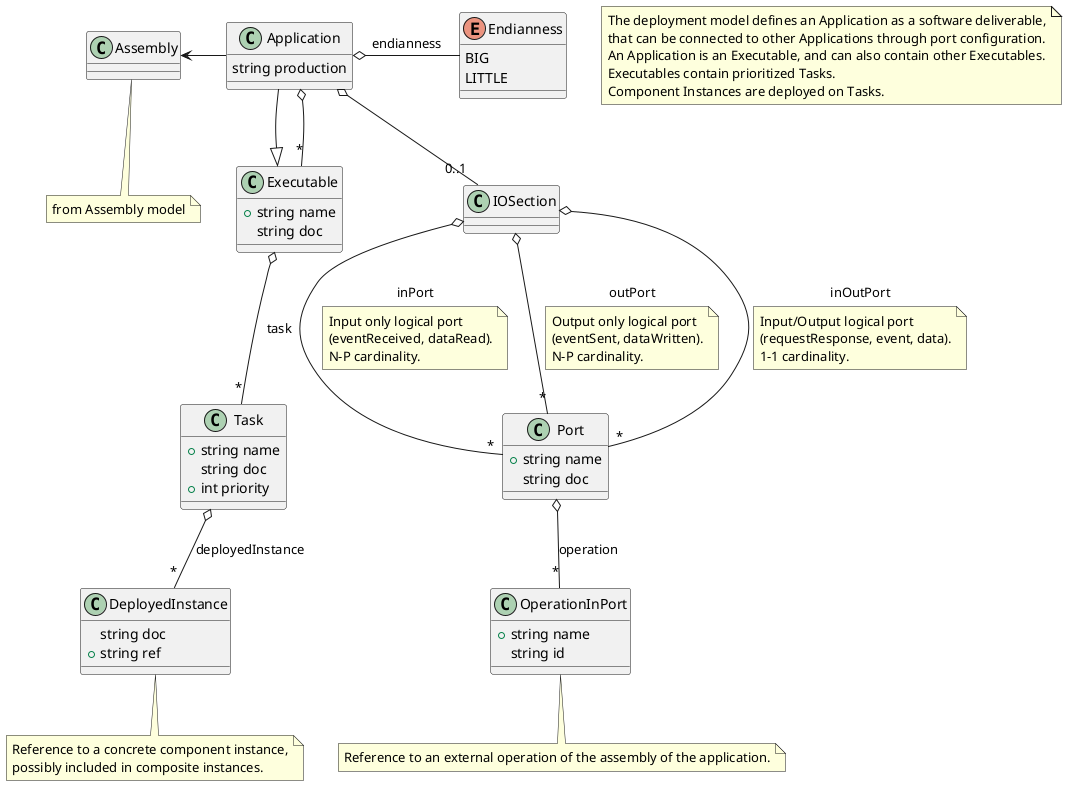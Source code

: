 @startuml Deployment

note as title_note
  The deployment model defines an Application as a software deliverable,
  that can be connected to other Applications through port configuration.
  An Application is an Executable, and can also contain other Executables.
  Executables contain prioritized Tasks.
  Component Instances are deployed on Tasks.
end note

enum Endianness {
	BIG
	LITTLE
}

class Task {
	+string name
	string doc
	+int priority
}

Task o-- "*" DeployedInstance : deployedInstance

class DeployedInstance {
	string doc
	+string ref
}
note bottom: Reference to a concrete component instance,\npossibly included in composite instances.

class Executable {
	+string name
	string doc
}
Executable o-- "*" Task : task

class Application {
	string production
}
Application --|> Executable
Application o-- "*" Executable
Application o-- "0..1" IOSection
Application -left-> Assembly
note bottom: from Assembly model

Application o-right- Endianness : endianness




class Port {
	+string name
	string doc
}

Port o-- "*" OperationInPort : operation


class OperationInPort {
	+string name
	string id
}
note bottom: Reference to an external operation of the assembly of the application.

IOSection o-- "*" Port : inPort
note on link: Input only logical port\n(eventReceived, dataRead).\nN-P cardinality.

IOSection o-- "*" Port : outPort
note on link: Output only logical port\n(eventSent, dataWritten).\nN-P cardinality.

IOSection o-- "*" Port : inOutPort
note on link: Input/Output logical port\n(requestResponse, event, data).\n1-1 cardinality.
